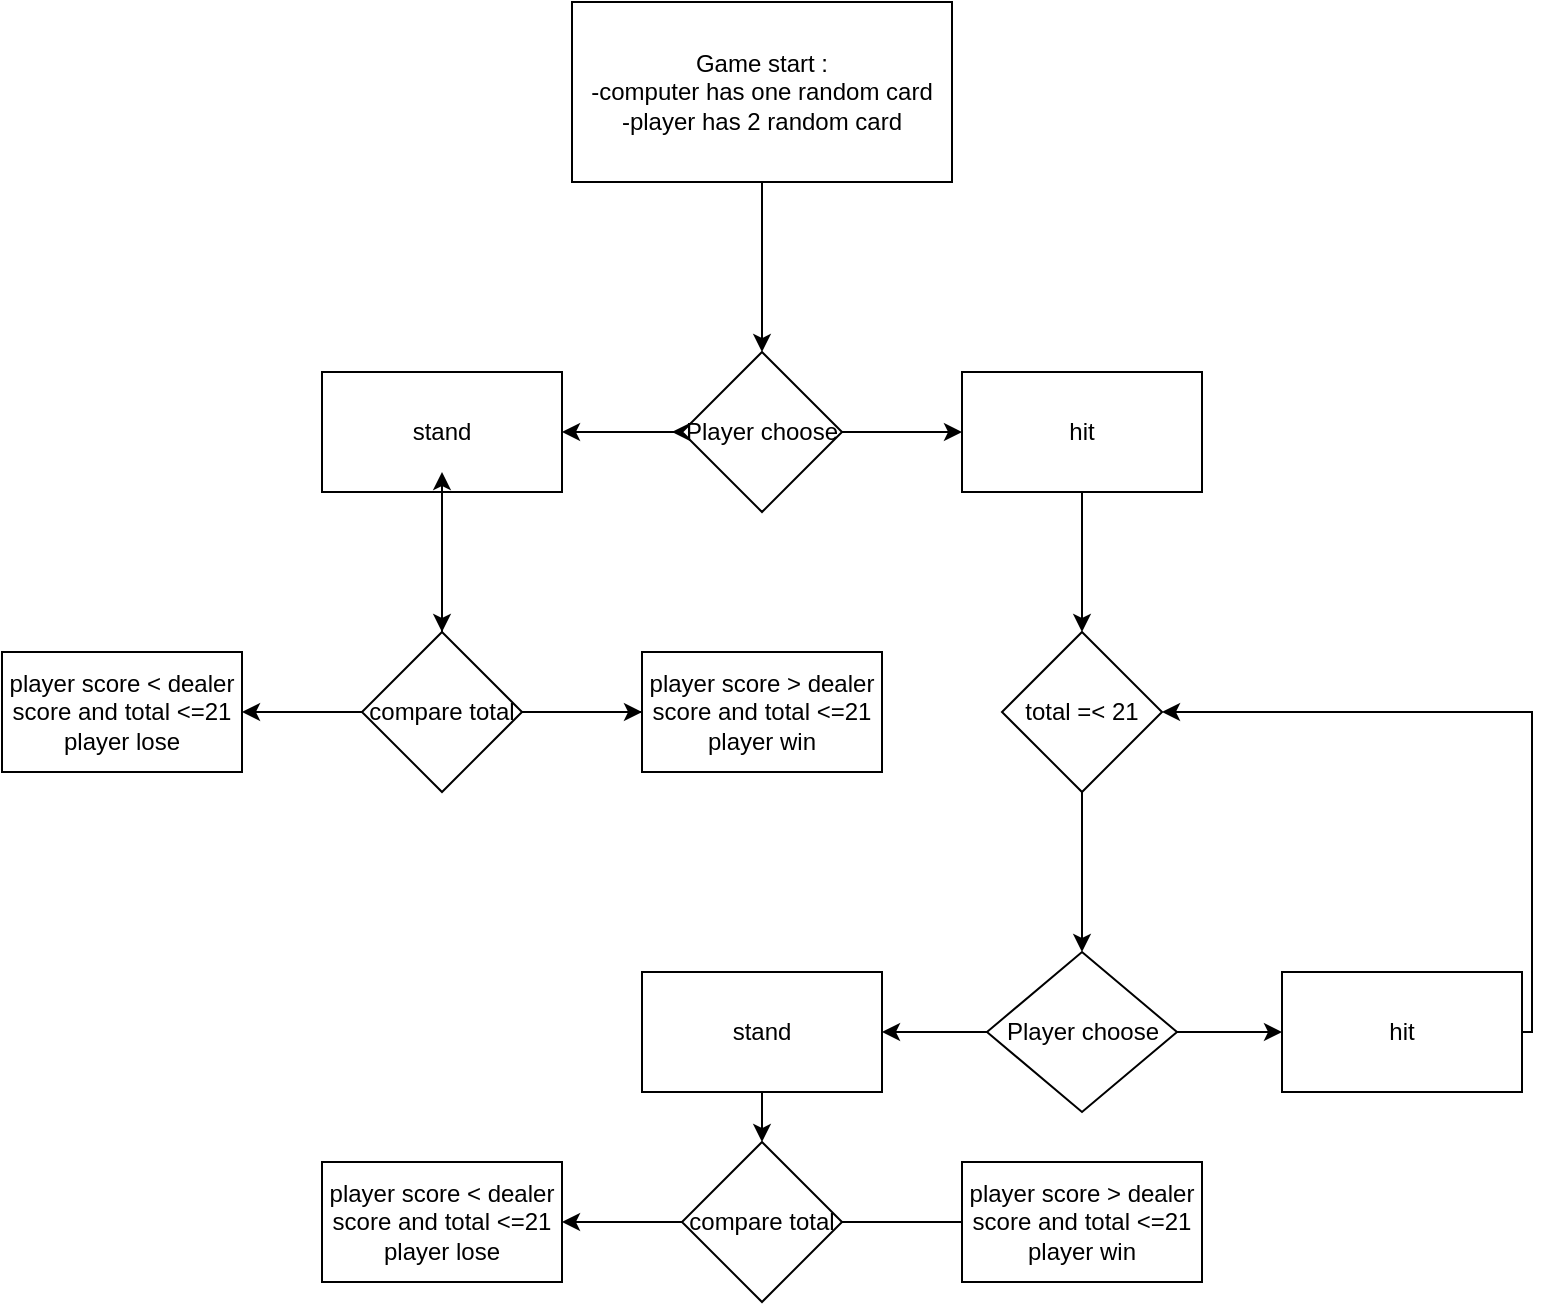 <mxfile version="13.10.6"><diagram id="gSZrNnlPY0ib5SDW0ZZC" name="Page-1"><mxGraphModel dx="1038" dy="547" grid="1" gridSize="10" guides="1" tooltips="1" connect="1" arrows="1" fold="1" page="1" pageScale="1" pageWidth="827" pageHeight="1169" math="0" shadow="0"><root><mxCell id="0"/><mxCell id="1" parent="0"/><mxCell id="IG3wSWFstsgrYeKErsCy-4" value="" style="edgeStyle=orthogonalEdgeStyle;rounded=0;orthogonalLoop=1;jettySize=auto;html=1;" edge="1" parent="1" source="IG3wSWFstsgrYeKErsCy-2" target="IG3wSWFstsgrYeKErsCy-3"><mxGeometry relative="1" as="geometry"/></mxCell><mxCell id="IG3wSWFstsgrYeKErsCy-2" value="&lt;div&gt;Game start :&lt;/div&gt;&lt;div&gt;-computer has one random card&lt;/div&gt;&lt;div&gt;-player has 2 random card&lt;br&gt;&lt;/div&gt;" style="rounded=0;whiteSpace=wrap;html=1;" vertex="1" parent="1"><mxGeometry x="330" y="30" width="190" height="90" as="geometry"/></mxCell><mxCell id="IG3wSWFstsgrYeKErsCy-6" value="" style="edgeStyle=orthogonalEdgeStyle;rounded=0;orthogonalLoop=1;jettySize=auto;html=1;" edge="1" parent="1" source="IG3wSWFstsgrYeKErsCy-3" target="IG3wSWFstsgrYeKErsCy-5"><mxGeometry relative="1" as="geometry"/></mxCell><mxCell id="IG3wSWFstsgrYeKErsCy-8" value="" style="edgeStyle=orthogonalEdgeStyle;rounded=0;orthogonalLoop=1;jettySize=auto;html=1;" edge="1" parent="1" source="IG3wSWFstsgrYeKErsCy-3" target="IG3wSWFstsgrYeKErsCy-7"><mxGeometry relative="1" as="geometry"/></mxCell><mxCell id="IG3wSWFstsgrYeKErsCy-9" style="edgeStyle=orthogonalEdgeStyle;rounded=0;orthogonalLoop=1;jettySize=auto;html=1;exitX=0;exitY=0.5;exitDx=0;exitDy=0;" edge="1" parent="1" source="IG3wSWFstsgrYeKErsCy-3"><mxGeometry relative="1" as="geometry"><mxPoint x="380" y="245" as="targetPoint"/></mxGeometry></mxCell><mxCell id="IG3wSWFstsgrYeKErsCy-3" value="Player choose" style="rhombus;whiteSpace=wrap;html=1;rounded=0;" vertex="1" parent="1"><mxGeometry x="385" y="205" width="80" height="80" as="geometry"/></mxCell><mxCell id="IG3wSWFstsgrYeKErsCy-11" value="" style="edgeStyle=orthogonalEdgeStyle;rounded=0;orthogonalLoop=1;jettySize=auto;html=1;" edge="1" parent="1" source="IG3wSWFstsgrYeKErsCy-5" target="IG3wSWFstsgrYeKErsCy-10"><mxGeometry relative="1" as="geometry"/></mxCell><mxCell id="IG3wSWFstsgrYeKErsCy-5" value="hit" style="whiteSpace=wrap;html=1;rounded=0;" vertex="1" parent="1"><mxGeometry x="525" y="215" width="120" height="60" as="geometry"/></mxCell><mxCell id="IG3wSWFstsgrYeKErsCy-20" value="" style="edgeStyle=orthogonalEdgeStyle;rounded=0;orthogonalLoop=1;jettySize=auto;html=1;" edge="1" parent="1" source="IG3wSWFstsgrYeKErsCy-7" target="IG3wSWFstsgrYeKErsCy-19"><mxGeometry relative="1" as="geometry"/></mxCell><mxCell id="IG3wSWFstsgrYeKErsCy-7" value="stand" style="whiteSpace=wrap;html=1;rounded=0;" vertex="1" parent="1"><mxGeometry x="205" y="215" width="120" height="60" as="geometry"/></mxCell><mxCell id="IG3wSWFstsgrYeKErsCy-13" value="" style="edgeStyle=orthogonalEdgeStyle;rounded=0;orthogonalLoop=1;jettySize=auto;html=1;" edge="1" parent="1" source="IG3wSWFstsgrYeKErsCy-10"><mxGeometry relative="1" as="geometry"><mxPoint x="585" y="505" as="targetPoint"/></mxGeometry></mxCell><mxCell id="IG3wSWFstsgrYeKErsCy-10" value="total =&amp;lt; 21" style="rhombus;whiteSpace=wrap;html=1;rounded=0;" vertex="1" parent="1"><mxGeometry x="545" y="345" width="80" height="80" as="geometry"/></mxCell><mxCell id="IG3wSWFstsgrYeKErsCy-17" value="" style="edgeStyle=orthogonalEdgeStyle;rounded=0;orthogonalLoop=1;jettySize=auto;html=1;" edge="1" parent="1" source="IG3wSWFstsgrYeKErsCy-14" target="IG3wSWFstsgrYeKErsCy-15"><mxGeometry relative="1" as="geometry"/></mxCell><mxCell id="IG3wSWFstsgrYeKErsCy-18" value="" style="edgeStyle=orthogonalEdgeStyle;rounded=0;orthogonalLoop=1;jettySize=auto;html=1;" edge="1" parent="1" source="IG3wSWFstsgrYeKErsCy-14" target="IG3wSWFstsgrYeKErsCy-16"><mxGeometry relative="1" as="geometry"/></mxCell><mxCell id="IG3wSWFstsgrYeKErsCy-14" value="Player choose" style="rhombus;whiteSpace=wrap;html=1;rounded=0;" vertex="1" parent="1"><mxGeometry x="537.5" y="505" width="95" height="80" as="geometry"/></mxCell><mxCell id="IG3wSWFstsgrYeKErsCy-44" style="edgeStyle=orthogonalEdgeStyle;rounded=0;orthogonalLoop=1;jettySize=auto;html=1;entryX=1;entryY=0.5;entryDx=0;entryDy=0;" edge="1" parent="1" source="IG3wSWFstsgrYeKErsCy-15" target="IG3wSWFstsgrYeKErsCy-10"><mxGeometry relative="1" as="geometry"><Array as="points"><mxPoint x="810" y="545"/><mxPoint x="810" y="385"/></Array></mxGeometry></mxCell><mxCell id="IG3wSWFstsgrYeKErsCy-15" value="hit" style="whiteSpace=wrap;html=1;rounded=0;" vertex="1" parent="1"><mxGeometry x="685" y="515" width="120" height="60" as="geometry"/></mxCell><mxCell id="IG3wSWFstsgrYeKErsCy-43" value="" style="edgeStyle=orthogonalEdgeStyle;rounded=0;orthogonalLoop=1;jettySize=auto;html=1;" edge="1" parent="1" source="IG3wSWFstsgrYeKErsCy-16" target="IG3wSWFstsgrYeKErsCy-40"><mxGeometry relative="1" as="geometry"/></mxCell><mxCell id="IG3wSWFstsgrYeKErsCy-16" value="stand" style="whiteSpace=wrap;html=1;rounded=0;" vertex="1" parent="1"><mxGeometry x="365" y="515" width="120" height="60" as="geometry"/></mxCell><mxCell id="IG3wSWFstsgrYeKErsCy-26" value="" style="edgeStyle=orthogonalEdgeStyle;rounded=0;orthogonalLoop=1;jettySize=auto;html=1;" edge="1" parent="1" source="IG3wSWFstsgrYeKErsCy-19" target="IG3wSWFstsgrYeKErsCy-25"><mxGeometry relative="1" as="geometry"/></mxCell><mxCell id="IG3wSWFstsgrYeKErsCy-28" value="" style="edgeStyle=orthogonalEdgeStyle;rounded=0;orthogonalLoop=1;jettySize=auto;html=1;" edge="1" parent="1" source="IG3wSWFstsgrYeKErsCy-19" target="IG3wSWFstsgrYeKErsCy-27"><mxGeometry relative="1" as="geometry"/></mxCell><mxCell id="IG3wSWFstsgrYeKErsCy-30" value="" style="edgeStyle=orthogonalEdgeStyle;rounded=0;orthogonalLoop=1;jettySize=auto;html=1;" edge="1" parent="1" source="IG3wSWFstsgrYeKErsCy-19"><mxGeometry relative="1" as="geometry"><mxPoint x="265" y="265" as="targetPoint"/></mxGeometry></mxCell><mxCell id="IG3wSWFstsgrYeKErsCy-32" value="" style="edgeStyle=orthogonalEdgeStyle;rounded=0;orthogonalLoop=1;jettySize=auto;html=1;" edge="1" parent="1" source="IG3wSWFstsgrYeKErsCy-19"><mxGeometry relative="1" as="geometry"><mxPoint x="385" y="385" as="targetPoint"/></mxGeometry></mxCell><mxCell id="IG3wSWFstsgrYeKErsCy-19" value="compare total" style="rhombus;whiteSpace=wrap;html=1;rounded=0;" vertex="1" parent="1"><mxGeometry x="225" y="345" width="80" height="80" as="geometry"/></mxCell><mxCell id="IG3wSWFstsgrYeKErsCy-25" value="&lt;div&gt;player score &amp;gt; dealer score and total &amp;lt;=21 &lt;br&gt;&lt;/div&gt;&lt;div&gt;player win&lt;br&gt;&lt;/div&gt;" style="whiteSpace=wrap;html=1;rounded=0;" vertex="1" parent="1"><mxGeometry x="365" y="355" width="120" height="60" as="geometry"/></mxCell><mxCell id="IG3wSWFstsgrYeKErsCy-27" value="&lt;div&gt;player score &amp;lt; dealer score and total &amp;lt;=21 &lt;br&gt;&lt;/div&gt;player lose" style="whiteSpace=wrap;html=1;rounded=0;" vertex="1" parent="1"><mxGeometry x="45" y="355" width="120" height="60" as="geometry"/></mxCell><mxCell id="IG3wSWFstsgrYeKErsCy-38" value="" style="edgeStyle=orthogonalEdgeStyle;rounded=0;orthogonalLoop=1;jettySize=auto;html=1;" edge="1" source="IG3wSWFstsgrYeKErsCy-40" target="IG3wSWFstsgrYeKErsCy-42" parent="1"><mxGeometry relative="1" as="geometry"/></mxCell><mxCell id="IG3wSWFstsgrYeKErsCy-39" value="" style="edgeStyle=orthogonalEdgeStyle;rounded=0;orthogonalLoop=1;jettySize=auto;html=1;" edge="1" source="IG3wSWFstsgrYeKErsCy-40" parent="1"><mxGeometry relative="1" as="geometry"><mxPoint x="545" y="640" as="targetPoint"/></mxGeometry></mxCell><mxCell id="IG3wSWFstsgrYeKErsCy-40" value="compare total" style="rhombus;whiteSpace=wrap;html=1;rounded=0;" vertex="1" parent="1"><mxGeometry x="385" y="600" width="80" height="80" as="geometry"/></mxCell><mxCell id="IG3wSWFstsgrYeKErsCy-41" value="&lt;div&gt;player score &amp;gt; dealer score and total &amp;lt;=21 &lt;br&gt;&lt;/div&gt;&lt;div&gt;player win&lt;br&gt;&lt;/div&gt;" style="whiteSpace=wrap;html=1;rounded=0;" vertex="1" parent="1"><mxGeometry x="525" y="610" width="120" height="60" as="geometry"/></mxCell><mxCell id="IG3wSWFstsgrYeKErsCy-42" value="&lt;div&gt;player score &amp;lt; dealer score and total &amp;lt;=21 &lt;br&gt;&lt;/div&gt;player lose" style="whiteSpace=wrap;html=1;rounded=0;" vertex="1" parent="1"><mxGeometry x="205" y="610" width="120" height="60" as="geometry"/></mxCell></root></mxGraphModel></diagram></mxfile>